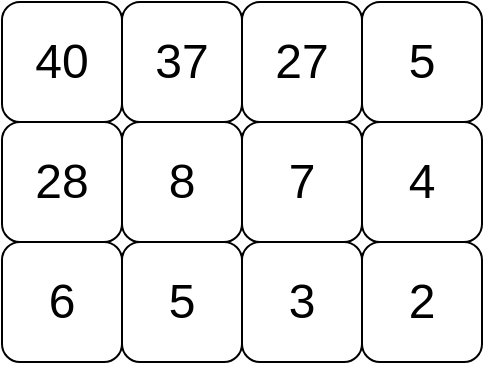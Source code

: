 <mxfile version="12.1.3" pages="1"><diagram id="mzS1SRTGNz4UT2QSXi6O" name="Page-1"><mxGraphModel dx="1648" dy="576" grid="1" gridSize="10" guides="1" tooltips="1" connect="1" arrows="1" fold="1" page="1" pageScale="1" pageWidth="827" pageHeight="1169" math="0" shadow="0"><root><mxCell id="0"/><mxCell id="1" parent="0"/><mxCell id="4RWRv6y7o01ZksJq3LkH-14" value="&lt;span style=&quot;font-size: 24px&quot;&gt;40&lt;/span&gt;" style="rounded=1;whiteSpace=wrap;html=1;fillColor=#FFFFFF;" vertex="1" parent="1"><mxGeometry x="80" y="60" width="60" height="60" as="geometry"/></mxCell><mxCell id="4RWRv6y7o01ZksJq3LkH-15" value="&lt;span style=&quot;font-size: 24px&quot;&gt;37&lt;/span&gt;" style="rounded=1;whiteSpace=wrap;html=1;fillColor=#FFFFFF;" vertex="1" parent="1"><mxGeometry x="140" y="60" width="60" height="60" as="geometry"/></mxCell><mxCell id="4RWRv6y7o01ZksJq3LkH-16" value="&lt;span style=&quot;font-size: 24px&quot;&gt;27&lt;/span&gt;" style="rounded=1;whiteSpace=wrap;html=1;fillColor=#FFFFFF;" vertex="1" parent="1"><mxGeometry x="200" y="60" width="60" height="60" as="geometry"/></mxCell><mxCell id="4RWRv6y7o01ZksJq3LkH-17" value="&lt;span style=&quot;font-size: 24px&quot;&gt;5&lt;/span&gt;" style="rounded=1;whiteSpace=wrap;html=1;fillColor=#FFFFFF;" vertex="1" parent="1"><mxGeometry x="260" y="60" width="60" height="60" as="geometry"/></mxCell><mxCell id="4RWRv6y7o01ZksJq3LkH-18" value="&lt;span style=&quot;font-size: 24px&quot;&gt;28&lt;/span&gt;" style="rounded=1;whiteSpace=wrap;html=1;fillColor=#FFFFFF;" vertex="1" parent="1"><mxGeometry x="80" y="120" width="60" height="60" as="geometry"/></mxCell><mxCell id="4RWRv6y7o01ZksJq3LkH-19" value="&lt;span style=&quot;font-size: 24px&quot;&gt;8&lt;/span&gt;" style="rounded=1;whiteSpace=wrap;html=1;fillColor=#FFFFFF;" vertex="1" parent="1"><mxGeometry x="140" y="120" width="60" height="60" as="geometry"/></mxCell><mxCell id="4RWRv6y7o01ZksJq3LkH-20" value="&lt;span style=&quot;font-size: 24px&quot;&gt;7&lt;/span&gt;" style="rounded=1;whiteSpace=wrap;html=1;fillColor=#FFFFFF;" vertex="1" parent="1"><mxGeometry x="200" y="120" width="60" height="60" as="geometry"/></mxCell><mxCell id="4RWRv6y7o01ZksJq3LkH-21" value="&lt;span style=&quot;font-size: 24px&quot;&gt;4&lt;/span&gt;" style="rounded=1;whiteSpace=wrap;html=1;fillColor=#FFFFFF;" vertex="1" parent="1"><mxGeometry x="260" y="120" width="60" height="60" as="geometry"/></mxCell><mxCell id="4RWRv6y7o01ZksJq3LkH-22" value="&lt;span style=&quot;font-size: 24px&quot;&gt;6&lt;/span&gt;" style="rounded=1;whiteSpace=wrap;html=1;fillColor=#FFFFFF;" vertex="1" parent="1"><mxGeometry x="80" y="180" width="60" height="60" as="geometry"/></mxCell><mxCell id="4RWRv6y7o01ZksJq3LkH-23" value="&lt;span style=&quot;font-size: 24px&quot;&gt;5&lt;/span&gt;" style="rounded=1;whiteSpace=wrap;html=1;fillColor=#FFFFFF;" vertex="1" parent="1"><mxGeometry x="140" y="180" width="60" height="60" as="geometry"/></mxCell><mxCell id="4RWRv6y7o01ZksJq3LkH-24" value="&lt;span style=&quot;font-size: 24px&quot;&gt;3&lt;/span&gt;" style="rounded=1;whiteSpace=wrap;html=1;fillColor=#FFFFFF;" vertex="1" parent="1"><mxGeometry x="200" y="180" width="60" height="60" as="geometry"/></mxCell><mxCell id="4RWRv6y7o01ZksJq3LkH-25" value="&lt;span style=&quot;font-size: 24px&quot;&gt;2&lt;/span&gt;" style="rounded=1;whiteSpace=wrap;html=1;fillColor=#FFFFFF;" vertex="1" parent="1"><mxGeometry x="260" y="180" width="60" height="60" as="geometry"/></mxCell></root></mxGraphModel></diagram></mxfile>